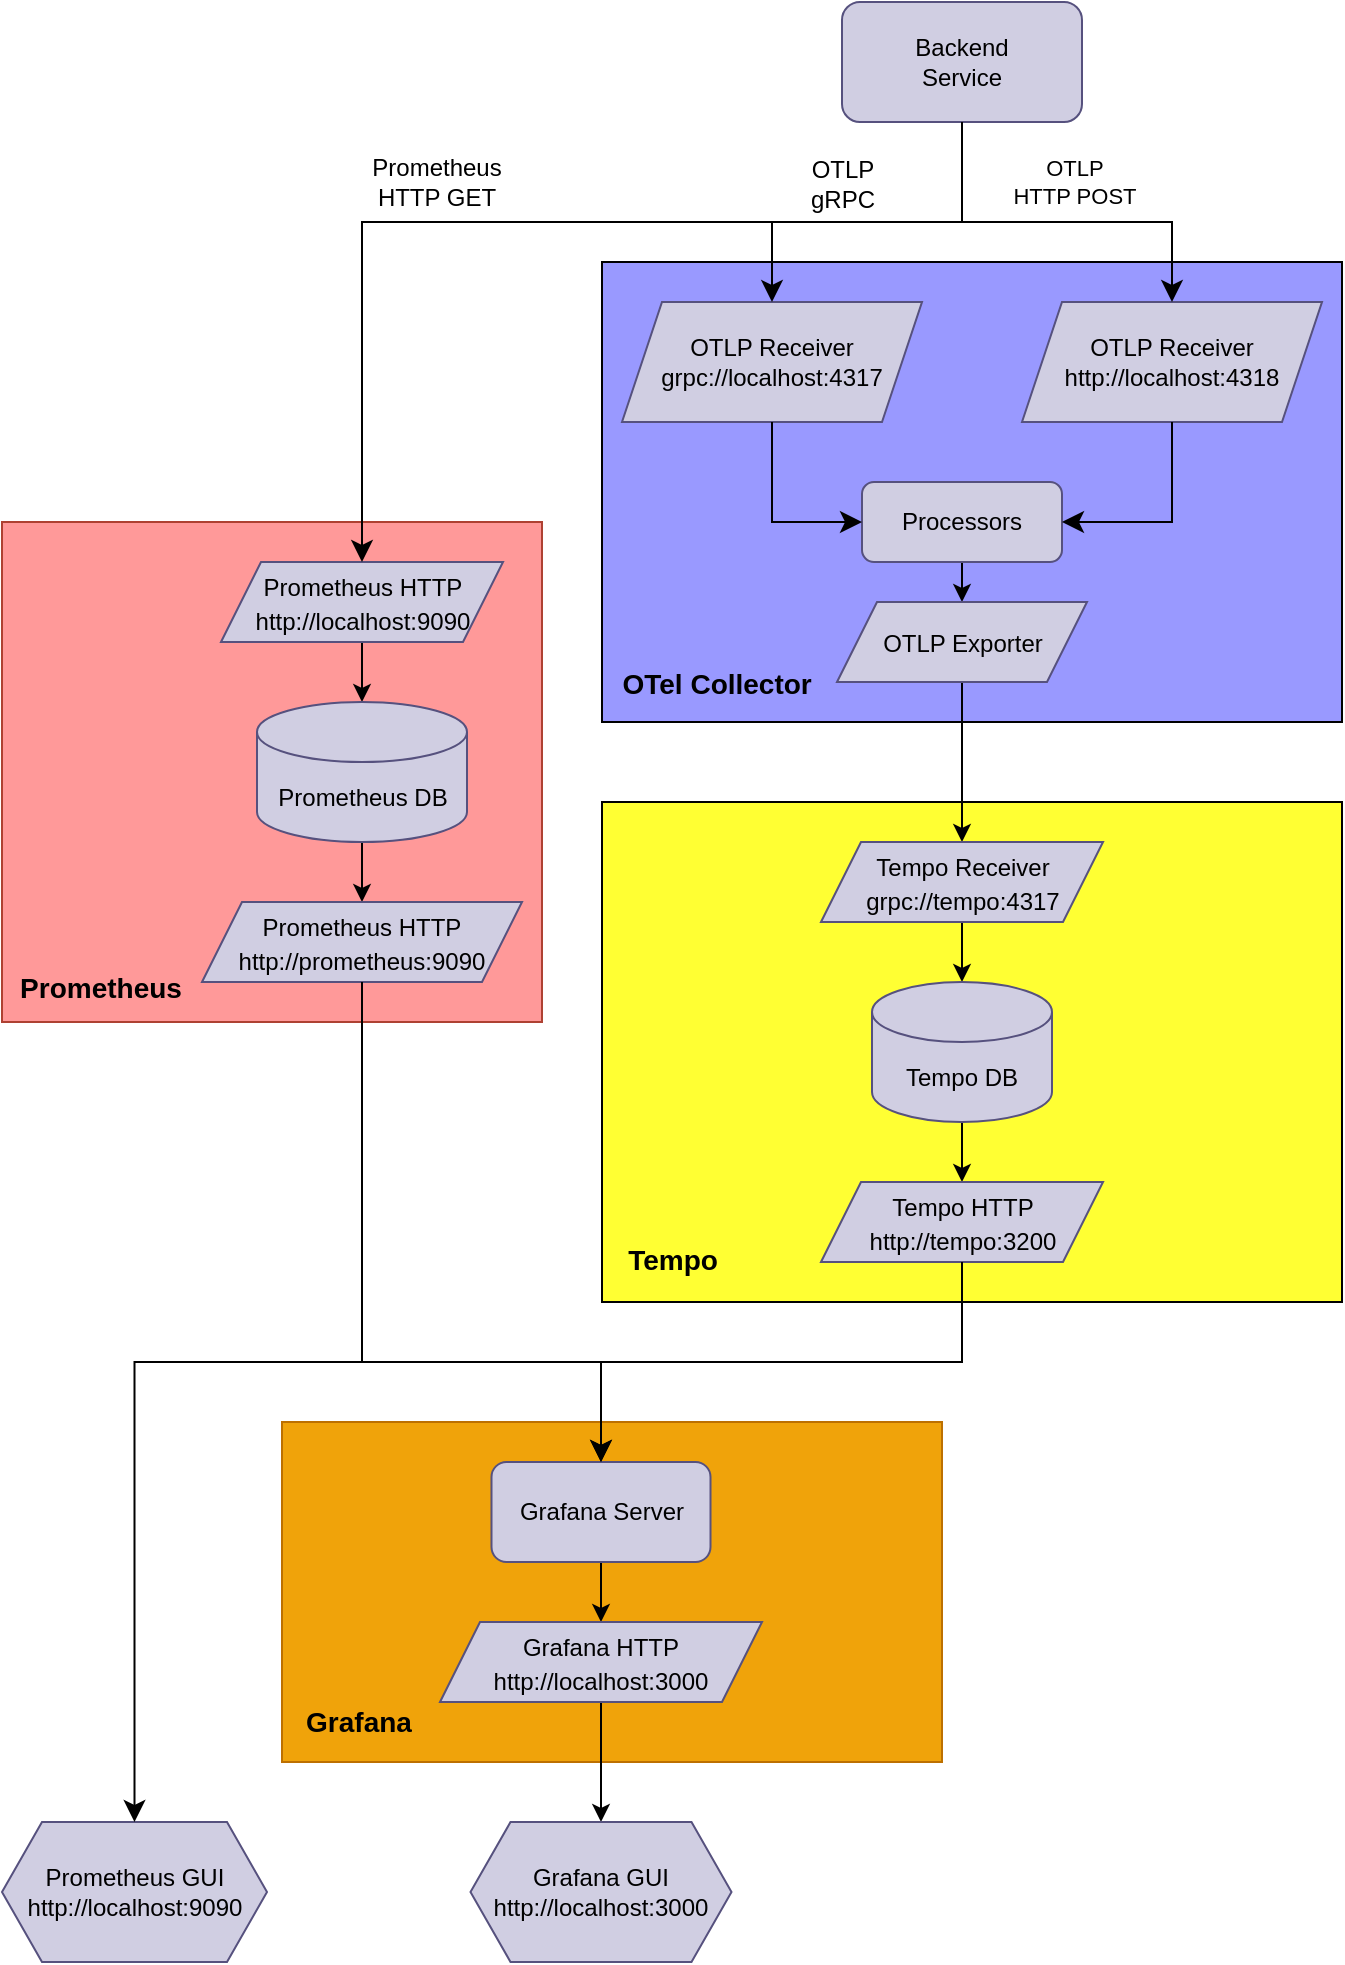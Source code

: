 <mxfile scale="3" border="10">
    <diagram id="3u8P1SOjeRHpItyzajtK" name="Page-1">
        <mxGraphModel dx="1626" dy="1043" grid="0" gridSize="10" guides="1" tooltips="1" connect="1" arrows="1" fold="1" page="1" pageScale="1" pageWidth="827" pageHeight="1169" background="#ffffff" math="0" shadow="0">
            <root>
                <mxCell id="0"/>
                <mxCell id="1" parent="0"/>
                <mxCell id="2" value="&lt;font color=&quot;#000000&quot;&gt;Backend&lt;br&gt;Service&lt;/font&gt;" style="rounded=1;whiteSpace=wrap;html=1;fillColor=#d0cee2;strokeColor=#56517e;" vertex="1" parent="1">
                    <mxGeometry x="510" y="40" width="120" height="60" as="geometry"/>
                </mxCell>
                <mxCell id="3" value="" style="rounded=0;whiteSpace=wrap;html=1;fillColor=#9999FF;" vertex="1" parent="1">
                    <mxGeometry x="390" y="170" width="370" height="230" as="geometry"/>
                </mxCell>
                <mxCell id="4" value="&lt;font color=&quot;#000000&quot;&gt;OTLP Receiver&lt;br&gt;grpc://localhost:4317&lt;/font&gt;" style="shape=parallelogram;perimeter=parallelogramPerimeter;whiteSpace=wrap;html=1;fixedSize=1;fillColor=#d0cee2;strokeColor=#56517e;" vertex="1" parent="1">
                    <mxGeometry x="400" y="190" width="150" height="60" as="geometry"/>
                </mxCell>
                <mxCell id="5" value="&lt;font color=&quot;#000000&quot;&gt;OTLP Receiver&lt;br&gt;http://localhost:4318&lt;/font&gt;" style="shape=parallelogram;perimeter=parallelogramPerimeter;whiteSpace=wrap;html=1;fixedSize=1;fillColor=#d0cee2;strokeColor=#56517e;" vertex="1" parent="1">
                    <mxGeometry x="600" y="190" width="150" height="60" as="geometry"/>
                </mxCell>
                <mxCell id="25" value="" style="edgeStyle=none;html=1;fontSize=14;strokeColor=#000000;" edge="1" parent="1" source="7" target="23">
                    <mxGeometry relative="1" as="geometry"/>
                </mxCell>
                <mxCell id="7" value="&lt;font color=&quot;#000000&quot;&gt;Processors&lt;/font&gt;" style="rounded=1;whiteSpace=wrap;html=1;fillColor=#d0cee2;strokeColor=#56517e;" vertex="1" parent="1">
                    <mxGeometry x="520" y="280" width="100" height="40" as="geometry"/>
                </mxCell>
                <mxCell id="12" value="" style="edgeStyle=elbowEdgeStyle;elbow=vertical;endArrow=classic;html=1;curved=0;rounded=0;endSize=8;startSize=8;exitX=0.5;exitY=1;exitDx=0;exitDy=0;entryX=0.5;entryY=0;entryDx=0;entryDy=0;strokeColor=#000000;" edge="1" parent="1" source="2" target="5">
                    <mxGeometry width="50" height="50" relative="1" as="geometry">
                        <mxPoint x="660" y="160" as="sourcePoint"/>
                        <mxPoint x="710" y="110" as="targetPoint"/>
                        <Array as="points">
                            <mxPoint x="620" y="150"/>
                        </Array>
                    </mxGeometry>
                </mxCell>
                <mxCell id="14" value="&lt;font color=&quot;#000000&quot;&gt;OTLP&lt;br&gt;HTTP POST&lt;/font&gt;" style="edgeLabel;html=1;align=center;verticalAlign=middle;resizable=0;points=[];labelBackgroundColor=none;" vertex="1" connectable="0" parent="12">
                    <mxGeometry x="0.177" y="1" relative="1" as="geometry">
                        <mxPoint x="-9" y="-19" as="offset"/>
                    </mxGeometry>
                </mxCell>
                <mxCell id="13" value="" style="edgeStyle=elbowEdgeStyle;elbow=vertical;endArrow=classic;html=1;curved=0;rounded=0;endSize=8;startSize=8;exitX=0.5;exitY=1;exitDx=0;exitDy=0;entryX=0.5;entryY=0;entryDx=0;entryDy=0;strokeColor=#000000;" edge="1" parent="1" source="2" target="4">
                    <mxGeometry width="50" height="50" relative="1" as="geometry">
                        <mxPoint x="580" y="120" as="sourcePoint"/>
                        <mxPoint x="685" y="200" as="targetPoint"/>
                        <Array as="points">
                            <mxPoint x="520" y="150"/>
                        </Array>
                    </mxGeometry>
                </mxCell>
                <mxCell id="15" value="&lt;font color=&quot;#000000&quot;&gt;OTLP&lt;br&gt;gRPC&lt;/font&gt;" style="text;html=1;align=center;verticalAlign=middle;resizable=0;points=[];autosize=1;strokeColor=none;fillColor=none;" vertex="1" parent="1">
                    <mxGeometry x="485" y="110" width="50" height="41" as="geometry"/>
                </mxCell>
                <mxCell id="17" value="" style="edgeStyle=elbowEdgeStyle;elbow=horizontal;endArrow=classic;html=1;curved=0;rounded=0;endSize=8;startSize=8;exitX=0.5;exitY=1;exitDx=0;exitDy=0;entryX=1;entryY=0.5;entryDx=0;entryDy=0;strokeColor=#000000;" edge="1" parent="1" source="5" target="7">
                    <mxGeometry width="50" height="50" relative="1" as="geometry">
                        <mxPoint x="670" y="330" as="sourcePoint"/>
                        <mxPoint x="720" y="280" as="targetPoint"/>
                        <Array as="points">
                            <mxPoint x="675" y="290"/>
                        </Array>
                    </mxGeometry>
                </mxCell>
                <mxCell id="18" value="" style="edgeStyle=elbowEdgeStyle;elbow=horizontal;endArrow=classic;html=1;curved=0;rounded=0;endSize=8;startSize=8;exitX=0.5;exitY=1;exitDx=0;exitDy=0;entryX=0;entryY=0.5;entryDx=0;entryDy=0;strokeColor=#000000;" edge="1" parent="1" source="4" target="7">
                    <mxGeometry width="50" height="50" relative="1" as="geometry">
                        <mxPoint x="685" y="260" as="sourcePoint"/>
                        <mxPoint x="630" y="310" as="targetPoint"/>
                        <Array as="points">
                            <mxPoint x="475" y="280"/>
                        </Array>
                    </mxGeometry>
                </mxCell>
                <mxCell id="20" value="&lt;font color=&quot;#000000&quot; style=&quot;font-size: 14px;&quot;&gt;OTel Collector&amp;nbsp;&lt;/font&gt;" style="text;strokeColor=none;fillColor=none;html=1;fontSize=24;fontStyle=1;verticalAlign=middle;align=center;" vertex="1" parent="1">
                    <mxGeometry x="399" y="358" width="100" height="40" as="geometry"/>
                </mxCell>
                <mxCell id="22" value="" style="rounded=0;whiteSpace=wrap;html=1;fontSize=14;fillColor=#FFFF33;" vertex="1" parent="1">
                    <mxGeometry x="390" y="440" width="370" height="250" as="geometry"/>
                </mxCell>
                <mxCell id="30" value="" style="edgeStyle=none;html=1;fontSize=12;strokeColor=#000000;" edge="1" parent="1" source="23" target="27">
                    <mxGeometry relative="1" as="geometry"/>
                </mxCell>
                <mxCell id="23" value="&lt;font color=&quot;#000000&quot; style=&quot;font-size: 12px;&quot;&gt;OTLP Exporter&lt;/font&gt;" style="shape=parallelogram;perimeter=parallelogramPerimeter;whiteSpace=wrap;html=1;fixedSize=1;fontSize=14;fillColor=#d0cee2;strokeColor=#56517e;" vertex="1" parent="1">
                    <mxGeometry x="507.5" y="340" width="125" height="40" as="geometry"/>
                </mxCell>
                <mxCell id="26" value="&lt;font color=&quot;#000000&quot; style=&quot;font-size: 14px;&quot;&gt;Tempo&lt;/font&gt;" style="text;strokeColor=none;fillColor=none;html=1;fontSize=24;fontStyle=1;verticalAlign=middle;align=center;" vertex="1" parent="1">
                    <mxGeometry x="399" y="646" width="51" height="40" as="geometry"/>
                </mxCell>
                <mxCell id="31" value="" style="edgeStyle=none;html=1;fontSize=12;strokeColor=#000000;" edge="1" parent="1" source="27" target="29">
                    <mxGeometry relative="1" as="geometry"/>
                </mxCell>
                <mxCell id="27" value="&lt;font style=&quot;font-size: 12px;&quot;&gt;&lt;font color=&quot;#000000&quot;&gt;Tempo Receiver&lt;br&gt;grpc://tempo:4317&lt;/font&gt;&lt;br&gt;&lt;/font&gt;" style="shape=parallelogram;perimeter=parallelogramPerimeter;whiteSpace=wrap;html=1;fixedSize=1;fontSize=14;fillColor=#d0cee2;strokeColor=#56517e;" vertex="1" parent="1">
                    <mxGeometry x="499.5" y="460" width="141" height="40" as="geometry"/>
                </mxCell>
                <mxCell id="33" value="" style="edgeStyle=none;html=1;fontSize=12;strokeColor=#000000;" edge="1" parent="1" source="29" target="32">
                    <mxGeometry relative="1" as="geometry"/>
                </mxCell>
                <mxCell id="29" value="&lt;font color=&quot;#000000&quot;&gt;Tempo DB&lt;/font&gt;" style="shape=cylinder3;whiteSpace=wrap;html=1;boundedLbl=1;backgroundOutline=1;size=15;fontSize=12;fillColor=#d0cee2;strokeColor=#56517e;" vertex="1" parent="1">
                    <mxGeometry x="525" y="530" width="90" height="70" as="geometry"/>
                </mxCell>
                <mxCell id="32" value="&lt;font style=&quot;font-size: 12px;&quot;&gt;&lt;font color=&quot;#000000&quot;&gt;Tempo HTTP&lt;br&gt;http://tempo:3200&lt;/font&gt;&lt;br&gt;&lt;/font&gt;" style="shape=parallelogram;perimeter=parallelogramPerimeter;whiteSpace=wrap;html=1;fixedSize=1;fontSize=14;fillColor=#d0cee2;strokeColor=#56517e;" vertex="1" parent="1">
                    <mxGeometry x="499.5" y="630" width="141" height="40" as="geometry"/>
                </mxCell>
                <mxCell id="35" value="" style="rounded=0;whiteSpace=wrap;html=1;fontSize=14;fillColor=#FF9999;strokeColor=#ae4132;" vertex="1" parent="1">
                    <mxGeometry x="90" y="300" width="270" height="250" as="geometry"/>
                </mxCell>
                <mxCell id="36" value="&lt;font color=&quot;#000000&quot; style=&quot;font-size: 14px;&quot;&gt;Prometheus&lt;/font&gt;" style="text;strokeColor=none;fillColor=none;html=1;fontSize=24;fontStyle=1;verticalAlign=middle;align=center;" vertex="1" parent="1">
                    <mxGeometry x="103" y="512" width="71" height="36" as="geometry"/>
                </mxCell>
                <mxCell id="37" value="" style="edgeStyle=none;html=1;fontSize=12;strokeColor=#000000;" edge="1" parent="1" source="38" target="40">
                    <mxGeometry relative="1" as="geometry"/>
                </mxCell>
                <mxCell id="38" value="&lt;font style=&quot;font-size: 12px;&quot;&gt;&lt;font color=&quot;#000000&quot;&gt;Prometheus HTTP&lt;br&gt;http://localhost:9090&lt;/font&gt;&lt;br&gt;&lt;/font&gt;" style="shape=parallelogram;perimeter=parallelogramPerimeter;whiteSpace=wrap;html=1;fixedSize=1;fontSize=14;fillColor=#d0cee2;strokeColor=#56517e;" vertex="1" parent="1">
                    <mxGeometry x="199.5" y="320" width="141" height="40" as="geometry"/>
                </mxCell>
                <mxCell id="39" value="" style="edgeStyle=none;html=1;fontSize=12;strokeColor=#000000;" edge="1" parent="1" source="40" target="41">
                    <mxGeometry relative="1" as="geometry"/>
                </mxCell>
                <mxCell id="40" value="&lt;font color=&quot;#000000&quot;&gt;Prometheus DB&lt;/font&gt;" style="shape=cylinder3;whiteSpace=wrap;html=1;boundedLbl=1;backgroundOutline=1;size=15;fontSize=12;fillColor=#d0cee2;strokeColor=#56517e;" vertex="1" parent="1">
                    <mxGeometry x="217.5" y="390" width="105" height="70" as="geometry"/>
                </mxCell>
                <mxCell id="41" value="&lt;font style=&quot;font-size: 12px;&quot;&gt;&lt;font color=&quot;#000000&quot;&gt;Prometheus HTTP&lt;br&gt;http://prometheus:9090&lt;/font&gt;&lt;br&gt;&lt;/font&gt;" style="shape=parallelogram;perimeter=parallelogramPerimeter;whiteSpace=wrap;html=1;fixedSize=1;fontSize=14;fillColor=#d0cee2;strokeColor=#56517e;" vertex="1" parent="1">
                    <mxGeometry x="190" y="490" width="160" height="40" as="geometry"/>
                </mxCell>
                <mxCell id="42" value="" style="edgeStyle=elbowEdgeStyle;elbow=horizontal;endArrow=classic;html=1;curved=0;rounded=0;endSize=8;startSize=8;fontSize=12;entryX=0.5;entryY=0;entryDx=0;entryDy=0;strokeColor=#000000;" edge="1" parent="1" target="38">
                    <mxGeometry width="50" height="50" relative="1" as="geometry">
                        <mxPoint x="570" y="150" as="sourcePoint"/>
                        <mxPoint x="320" y="150" as="targetPoint"/>
                        <Array as="points">
                            <mxPoint x="270" y="200"/>
                        </Array>
                    </mxGeometry>
                </mxCell>
                <mxCell id="43" value="&lt;font color=&quot;#000000&quot;&gt;Prometheus&lt;br&gt;HTTP GET&lt;/font&gt;" style="edgeLabel;html=1;align=center;verticalAlign=middle;resizable=0;points=[];fontSize=12;labelBackgroundColor=none;" vertex="1" connectable="0" parent="42">
                    <mxGeometry x="0.122" y="-1" relative="1" as="geometry">
                        <mxPoint y="-19" as="offset"/>
                    </mxGeometry>
                </mxCell>
                <mxCell id="44" value="" style="rounded=0;whiteSpace=wrap;html=1;fontSize=12;fillColor=#f0a30a;fontColor=#000000;strokeColor=#BD7000;" vertex="1" parent="1">
                    <mxGeometry x="230" y="750" width="330" height="170" as="geometry"/>
                </mxCell>
                <mxCell id="52" value="" style="edgeStyle=none;html=1;fontSize=12;strokeColor=#000000;" edge="1" parent="1" source="46" target="47">
                    <mxGeometry relative="1" as="geometry"/>
                </mxCell>
                <mxCell id="46" value="&lt;font color=&quot;#000000&quot;&gt;Grafana Server&lt;/font&gt;" style="rounded=1;whiteSpace=wrap;html=1;fontSize=12;fillColor=#d0cee2;strokeColor=#56517e;" vertex="1" parent="1">
                    <mxGeometry x="334.75" y="770" width="109.5" height="50" as="geometry"/>
                </mxCell>
                <mxCell id="53" value="" style="edgeStyle=none;html=1;fontSize=12;strokeColor=#000000;" edge="1" parent="1" source="47" target="51">
                    <mxGeometry relative="1" as="geometry"/>
                </mxCell>
                <mxCell id="47" value="&lt;font style=&quot;font-size: 12px;&quot;&gt;&lt;font color=&quot;#000000&quot;&gt;Grafana HTTP&lt;br&gt;http://localhost:3000&lt;/font&gt;&lt;br&gt;&lt;/font&gt;" style="shape=parallelogram;perimeter=parallelogramPerimeter;whiteSpace=wrap;html=1;fixedSize=1;fontSize=14;fillColor=#d0cee2;strokeColor=#56517e;" vertex="1" parent="1">
                    <mxGeometry x="309" y="850" width="161" height="40" as="geometry"/>
                </mxCell>
                <mxCell id="48" value="&lt;font color=&quot;#000000&quot; style=&quot;font-size: 14px;&quot;&gt;Grafana&lt;/font&gt;" style="text;strokeColor=none;fillColor=none;html=1;fontSize=24;fontStyle=1;verticalAlign=middle;align=center;" vertex="1" parent="1">
                    <mxGeometry x="242.5" y="877" width="51" height="40" as="geometry"/>
                </mxCell>
                <mxCell id="49" value="" style="edgeStyle=elbowEdgeStyle;elbow=vertical;endArrow=classic;html=1;curved=0;rounded=0;endSize=8;startSize=8;fontSize=12;entryX=0.5;entryY=0;entryDx=0;entryDy=0;exitX=0.5;exitY=1;exitDx=0;exitDy=0;strokeColor=#000000;" edge="1" parent="1" source="41" target="46">
                    <mxGeometry width="50" height="50" relative="1" as="geometry">
                        <mxPoint x="290" y="650" as="sourcePoint"/>
                        <mxPoint x="340" y="600" as="targetPoint"/>
                        <Array as="points">
                            <mxPoint x="330" y="720"/>
                        </Array>
                    </mxGeometry>
                </mxCell>
                <mxCell id="50" value="" style="edgeStyle=elbowEdgeStyle;elbow=vertical;endArrow=classic;html=1;curved=0;rounded=0;endSize=8;startSize=8;fontSize=12;exitX=0.5;exitY=1;exitDx=0;exitDy=0;entryX=0.5;entryY=0;entryDx=0;entryDy=0;strokeColor=#000000;" edge="1" parent="1" source="32" target="46">
                    <mxGeometry width="50" height="50" relative="1" as="geometry">
                        <mxPoint x="640" y="830" as="sourcePoint"/>
                        <mxPoint x="690" y="780" as="targetPoint"/>
                    </mxGeometry>
                </mxCell>
                <mxCell id="51" value="&lt;font color=&quot;#000000&quot;&gt;Grafana GUI&lt;br&gt;http://localhost:3000&lt;/font&gt;" style="shape=hexagon;perimeter=hexagonPerimeter2;whiteSpace=wrap;html=1;fixedSize=1;fontSize=12;fillColor=#d0cee2;strokeColor=#56517e;" vertex="1" parent="1">
                    <mxGeometry x="324.25" y="950" width="130.5" height="70" as="geometry"/>
                </mxCell>
                <mxCell id="54" value="&lt;font color=&quot;#000000&quot;&gt;Prometheus GUI&lt;br&gt;http://localhost:9090&lt;/font&gt;" style="shape=hexagon;perimeter=hexagonPerimeter2;whiteSpace=wrap;html=1;fixedSize=1;fontSize=12;fillColor=#d0cee2;strokeColor=#56517e;" vertex="1" parent="1">
                    <mxGeometry x="90" y="950" width="132.5" height="70" as="geometry"/>
                </mxCell>
                <mxCell id="55" value="" style="edgeStyle=elbowEdgeStyle;elbow=vertical;endArrow=classic;html=1;curved=0;rounded=0;endSize=8;startSize=8;fontSize=12;exitX=0.5;exitY=1;exitDx=0;exitDy=0;entryX=0.5;entryY=0;entryDx=0;entryDy=0;strokeColor=#000000;" edge="1" parent="1" source="41" target="54">
                    <mxGeometry width="50" height="50" relative="1" as="geometry">
                        <mxPoint x="160" y="730" as="sourcePoint"/>
                        <mxPoint x="210" y="680" as="targetPoint"/>
                        <Array as="points">
                            <mxPoint x="220" y="720"/>
                        </Array>
                    </mxGeometry>
                </mxCell>
            </root>
        </mxGraphModel>
    </diagram>
</mxfile>